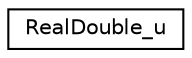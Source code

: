digraph "Graphical Class Hierarchy"
{
 // INTERACTIVE_SVG=YES
  edge [fontname="Helvetica",fontsize="10",labelfontname="Helvetica",labelfontsize="10"];
  node [fontname="Helvetica",fontsize="10",shape=record];
  rankdir="LR";
  Node1 [label="RealDouble_u",height=0.2,width=0.4,color="black", fillcolor="white", style="filled",URL="$class_standard_interfaces__i_1_1_real_double__u.html"];
}
